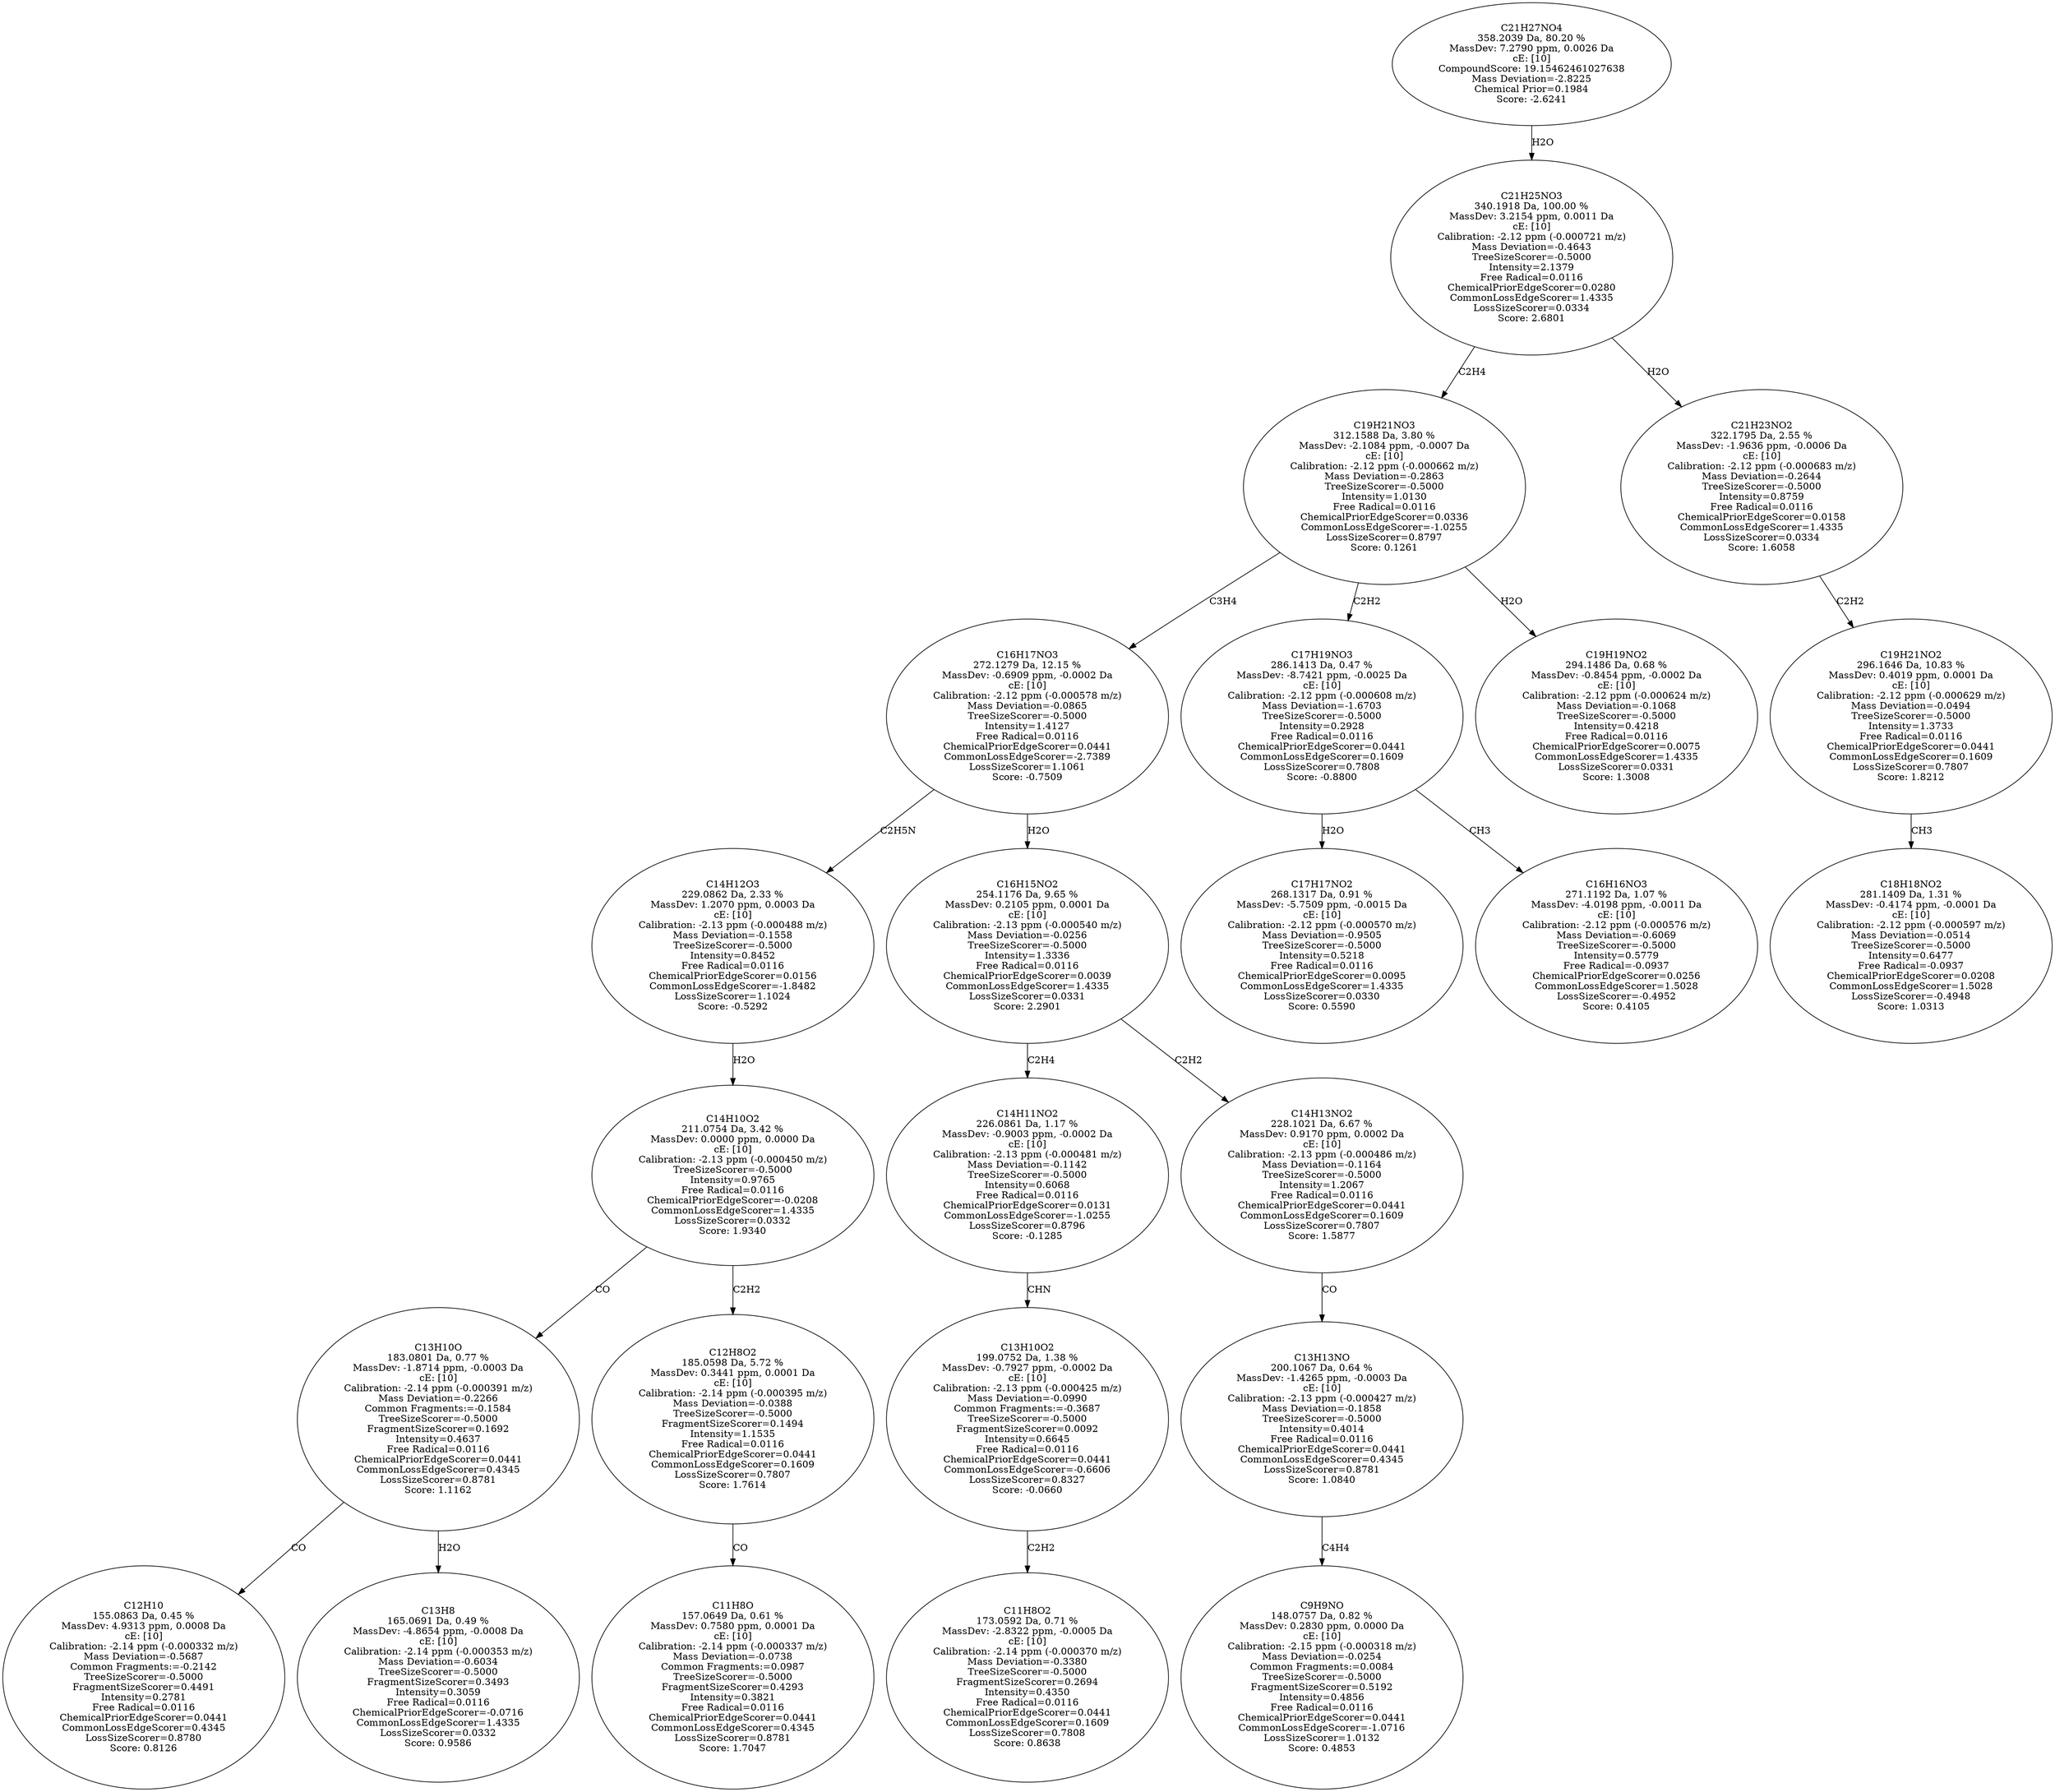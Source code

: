 strict digraph {
v1 [label="C12H10\n155.0863 Da, 0.45 %\nMassDev: 4.9313 ppm, 0.0008 Da\ncE: [10]\nCalibration: -2.14 ppm (-0.000332 m/z)\nMass Deviation=-0.5687\nCommon Fragments:=-0.2142\nTreeSizeScorer=-0.5000\nFragmentSizeScorer=0.4491\nIntensity=0.2781\nFree Radical=0.0116\nChemicalPriorEdgeScorer=0.0441\nCommonLossEdgeScorer=0.4345\nLossSizeScorer=0.8780\nScore: 0.8126"];
v2 [label="C13H8\n165.0691 Da, 0.49 %\nMassDev: -4.8654 ppm, -0.0008 Da\ncE: [10]\nCalibration: -2.14 ppm (-0.000353 m/z)\nMass Deviation=-0.6034\nTreeSizeScorer=-0.5000\nFragmentSizeScorer=0.3493\nIntensity=0.3059\nFree Radical=0.0116\nChemicalPriorEdgeScorer=-0.0716\nCommonLossEdgeScorer=1.4335\nLossSizeScorer=0.0332\nScore: 0.9586"];
v3 [label="C13H10O\n183.0801 Da, 0.77 %\nMassDev: -1.8714 ppm, -0.0003 Da\ncE: [10]\nCalibration: -2.14 ppm (-0.000391 m/z)\nMass Deviation=-0.2266\nCommon Fragments:=-0.1584\nTreeSizeScorer=-0.5000\nFragmentSizeScorer=0.1692\nIntensity=0.4637\nFree Radical=0.0116\nChemicalPriorEdgeScorer=0.0441\nCommonLossEdgeScorer=0.4345\nLossSizeScorer=0.8781\nScore: 1.1162"];
v4 [label="C11H8O\n157.0649 Da, 0.61 %\nMassDev: 0.7580 ppm, 0.0001 Da\ncE: [10]\nCalibration: -2.14 ppm (-0.000337 m/z)\nMass Deviation=-0.0738\nCommon Fragments:=0.0987\nTreeSizeScorer=-0.5000\nFragmentSizeScorer=0.4293\nIntensity=0.3821\nFree Radical=0.0116\nChemicalPriorEdgeScorer=0.0441\nCommonLossEdgeScorer=0.4345\nLossSizeScorer=0.8781\nScore: 1.7047"];
v5 [label="C12H8O2\n185.0598 Da, 5.72 %\nMassDev: 0.3441 ppm, 0.0001 Da\ncE: [10]\nCalibration: -2.14 ppm (-0.000395 m/z)\nMass Deviation=-0.0388\nTreeSizeScorer=-0.5000\nFragmentSizeScorer=0.1494\nIntensity=1.1535\nFree Radical=0.0116\nChemicalPriorEdgeScorer=0.0441\nCommonLossEdgeScorer=0.1609\nLossSizeScorer=0.7807\nScore: 1.7614"];
v6 [label="C14H10O2\n211.0754 Da, 3.42 %\nMassDev: 0.0000 ppm, 0.0000 Da\ncE: [10]\nCalibration: -2.13 ppm (-0.000450 m/z)\nTreeSizeScorer=-0.5000\nIntensity=0.9765\nFree Radical=0.0116\nChemicalPriorEdgeScorer=-0.0208\nCommonLossEdgeScorer=1.4335\nLossSizeScorer=0.0332\nScore: 1.9340"];
v7 [label="C14H12O3\n229.0862 Da, 2.33 %\nMassDev: 1.2070 ppm, 0.0003 Da\ncE: [10]\nCalibration: -2.13 ppm (-0.000488 m/z)\nMass Deviation=-0.1558\nTreeSizeScorer=-0.5000\nIntensity=0.8452\nFree Radical=0.0116\nChemicalPriorEdgeScorer=0.0156\nCommonLossEdgeScorer=-1.8482\nLossSizeScorer=1.1024\nScore: -0.5292"];
v8 [label="C11H8O2\n173.0592 Da, 0.71 %\nMassDev: -2.8322 ppm, -0.0005 Da\ncE: [10]\nCalibration: -2.14 ppm (-0.000370 m/z)\nMass Deviation=-0.3380\nTreeSizeScorer=-0.5000\nFragmentSizeScorer=0.2694\nIntensity=0.4350\nFree Radical=0.0116\nChemicalPriorEdgeScorer=0.0441\nCommonLossEdgeScorer=0.1609\nLossSizeScorer=0.7808\nScore: 0.8638"];
v9 [label="C13H10O2\n199.0752 Da, 1.38 %\nMassDev: -0.7927 ppm, -0.0002 Da\ncE: [10]\nCalibration: -2.13 ppm (-0.000425 m/z)\nMass Deviation=-0.0990\nCommon Fragments:=-0.3687\nTreeSizeScorer=-0.5000\nFragmentSizeScorer=0.0092\nIntensity=0.6645\nFree Radical=0.0116\nChemicalPriorEdgeScorer=0.0441\nCommonLossEdgeScorer=-0.6606\nLossSizeScorer=0.8327\nScore: -0.0660"];
v10 [label="C14H11NO2\n226.0861 Da, 1.17 %\nMassDev: -0.9003 ppm, -0.0002 Da\ncE: [10]\nCalibration: -2.13 ppm (-0.000481 m/z)\nMass Deviation=-0.1142\nTreeSizeScorer=-0.5000\nIntensity=0.6068\nFree Radical=0.0116\nChemicalPriorEdgeScorer=0.0131\nCommonLossEdgeScorer=-1.0255\nLossSizeScorer=0.8796\nScore: -0.1285"];
v11 [label="C9H9NO\n148.0757 Da, 0.82 %\nMassDev: 0.2830 ppm, 0.0000 Da\ncE: [10]\nCalibration: -2.15 ppm (-0.000318 m/z)\nMass Deviation=-0.0254\nCommon Fragments:=0.0084\nTreeSizeScorer=-0.5000\nFragmentSizeScorer=0.5192\nIntensity=0.4856\nFree Radical=0.0116\nChemicalPriorEdgeScorer=0.0441\nCommonLossEdgeScorer=-1.0716\nLossSizeScorer=1.0132\nScore: 0.4853"];
v12 [label="C13H13NO\n200.1067 Da, 0.64 %\nMassDev: -1.4265 ppm, -0.0003 Da\ncE: [10]\nCalibration: -2.13 ppm (-0.000427 m/z)\nMass Deviation=-0.1858\nTreeSizeScorer=-0.5000\nIntensity=0.4014\nFree Radical=0.0116\nChemicalPriorEdgeScorer=0.0441\nCommonLossEdgeScorer=0.4345\nLossSizeScorer=0.8781\nScore: 1.0840"];
v13 [label="C14H13NO2\n228.1021 Da, 6.67 %\nMassDev: 0.9170 ppm, 0.0002 Da\ncE: [10]\nCalibration: -2.13 ppm (-0.000486 m/z)\nMass Deviation=-0.1164\nTreeSizeScorer=-0.5000\nIntensity=1.2067\nFree Radical=0.0116\nChemicalPriorEdgeScorer=0.0441\nCommonLossEdgeScorer=0.1609\nLossSizeScorer=0.7807\nScore: 1.5877"];
v14 [label="C16H15NO2\n254.1176 Da, 9.65 %\nMassDev: 0.2105 ppm, 0.0001 Da\ncE: [10]\nCalibration: -2.13 ppm (-0.000540 m/z)\nMass Deviation=-0.0256\nTreeSizeScorer=-0.5000\nIntensity=1.3336\nFree Radical=0.0116\nChemicalPriorEdgeScorer=0.0039\nCommonLossEdgeScorer=1.4335\nLossSizeScorer=0.0331\nScore: 2.2901"];
v15 [label="C16H17NO3\n272.1279 Da, 12.15 %\nMassDev: -0.6909 ppm, -0.0002 Da\ncE: [10]\nCalibration: -2.12 ppm (-0.000578 m/z)\nMass Deviation=-0.0865\nTreeSizeScorer=-0.5000\nIntensity=1.4127\nFree Radical=0.0116\nChemicalPriorEdgeScorer=0.0441\nCommonLossEdgeScorer=-2.7389\nLossSizeScorer=1.1061\nScore: -0.7509"];
v16 [label="C17H17NO2\n268.1317 Da, 0.91 %\nMassDev: -5.7509 ppm, -0.0015 Da\ncE: [10]\nCalibration: -2.12 ppm (-0.000570 m/z)\nMass Deviation=-0.9505\nTreeSizeScorer=-0.5000\nIntensity=0.5218\nFree Radical=0.0116\nChemicalPriorEdgeScorer=0.0095\nCommonLossEdgeScorer=1.4335\nLossSizeScorer=0.0330\nScore: 0.5590"];
v17 [label="C16H16NO3\n271.1192 Da, 1.07 %\nMassDev: -4.0198 ppm, -0.0011 Da\ncE: [10]\nCalibration: -2.12 ppm (-0.000576 m/z)\nMass Deviation=-0.6069\nTreeSizeScorer=-0.5000\nIntensity=0.5779\nFree Radical=-0.0937\nChemicalPriorEdgeScorer=0.0256\nCommonLossEdgeScorer=1.5028\nLossSizeScorer=-0.4952\nScore: 0.4105"];
v18 [label="C17H19NO3\n286.1413 Da, 0.47 %\nMassDev: -8.7421 ppm, -0.0025 Da\ncE: [10]\nCalibration: -2.12 ppm (-0.000608 m/z)\nMass Deviation=-1.6703\nTreeSizeScorer=-0.5000\nIntensity=0.2928\nFree Radical=0.0116\nChemicalPriorEdgeScorer=0.0441\nCommonLossEdgeScorer=0.1609\nLossSizeScorer=0.7808\nScore: -0.8800"];
v19 [label="C19H19NO2\n294.1486 Da, 0.68 %\nMassDev: -0.8454 ppm, -0.0002 Da\ncE: [10]\nCalibration: -2.12 ppm (-0.000624 m/z)\nMass Deviation=-0.1068\nTreeSizeScorer=-0.5000\nIntensity=0.4218\nFree Radical=0.0116\nChemicalPriorEdgeScorer=0.0075\nCommonLossEdgeScorer=1.4335\nLossSizeScorer=0.0331\nScore: 1.3008"];
v20 [label="C19H21NO3\n312.1588 Da, 3.80 %\nMassDev: -2.1084 ppm, -0.0007 Da\ncE: [10]\nCalibration: -2.12 ppm (-0.000662 m/z)\nMass Deviation=-0.2863\nTreeSizeScorer=-0.5000\nIntensity=1.0130\nFree Radical=0.0116\nChemicalPriorEdgeScorer=0.0336\nCommonLossEdgeScorer=-1.0255\nLossSizeScorer=0.8797\nScore: 0.1261"];
v21 [label="C18H18NO2\n281.1409 Da, 1.31 %\nMassDev: -0.4174 ppm, -0.0001 Da\ncE: [10]\nCalibration: -2.12 ppm (-0.000597 m/z)\nMass Deviation=-0.0514\nTreeSizeScorer=-0.5000\nIntensity=0.6477\nFree Radical=-0.0937\nChemicalPriorEdgeScorer=0.0208\nCommonLossEdgeScorer=1.5028\nLossSizeScorer=-0.4948\nScore: 1.0313"];
v22 [label="C19H21NO2\n296.1646 Da, 10.83 %\nMassDev: 0.4019 ppm, 0.0001 Da\ncE: [10]\nCalibration: -2.12 ppm (-0.000629 m/z)\nMass Deviation=-0.0494\nTreeSizeScorer=-0.5000\nIntensity=1.3733\nFree Radical=0.0116\nChemicalPriorEdgeScorer=0.0441\nCommonLossEdgeScorer=0.1609\nLossSizeScorer=0.7807\nScore: 1.8212"];
v23 [label="C21H23NO2\n322.1795 Da, 2.55 %\nMassDev: -1.9636 ppm, -0.0006 Da\ncE: [10]\nCalibration: -2.12 ppm (-0.000683 m/z)\nMass Deviation=-0.2644\nTreeSizeScorer=-0.5000\nIntensity=0.8759\nFree Radical=0.0116\nChemicalPriorEdgeScorer=0.0158\nCommonLossEdgeScorer=1.4335\nLossSizeScorer=0.0334\nScore: 1.6058"];
v24 [label="C21H25NO3\n340.1918 Da, 100.00 %\nMassDev: 3.2154 ppm, 0.0011 Da\ncE: [10]\nCalibration: -2.12 ppm (-0.000721 m/z)\nMass Deviation=-0.4643\nTreeSizeScorer=-0.5000\nIntensity=2.1379\nFree Radical=0.0116\nChemicalPriorEdgeScorer=0.0280\nCommonLossEdgeScorer=1.4335\nLossSizeScorer=0.0334\nScore: 2.6801"];
v25 [label="C21H27NO4\n358.2039 Da, 80.20 %\nMassDev: 7.2790 ppm, 0.0026 Da\ncE: [10]\nCompoundScore: 19.15462461027638\nMass Deviation=-2.8225\nChemical Prior=0.1984\nScore: -2.6241"];
v3 -> v1 [label="CO"];
v3 -> v2 [label="H2O"];
v6 -> v3 [label="CO"];
v5 -> v4 [label="CO"];
v6 -> v5 [label="C2H2"];
v7 -> v6 [label="H2O"];
v15 -> v7 [label="C2H5N"];
v9 -> v8 [label="C2H2"];
v10 -> v9 [label="CHN"];
v14 -> v10 [label="C2H4"];
v12 -> v11 [label="C4H4"];
v13 -> v12 [label="CO"];
v14 -> v13 [label="C2H2"];
v15 -> v14 [label="H2O"];
v20 -> v15 [label="C3H4"];
v18 -> v16 [label="H2O"];
v18 -> v17 [label="CH3"];
v20 -> v18 [label="C2H2"];
v20 -> v19 [label="H2O"];
v24 -> v20 [label="C2H4"];
v22 -> v21 [label="CH3"];
v23 -> v22 [label="C2H2"];
v24 -> v23 [label="H2O"];
v25 -> v24 [label="H2O"];
}